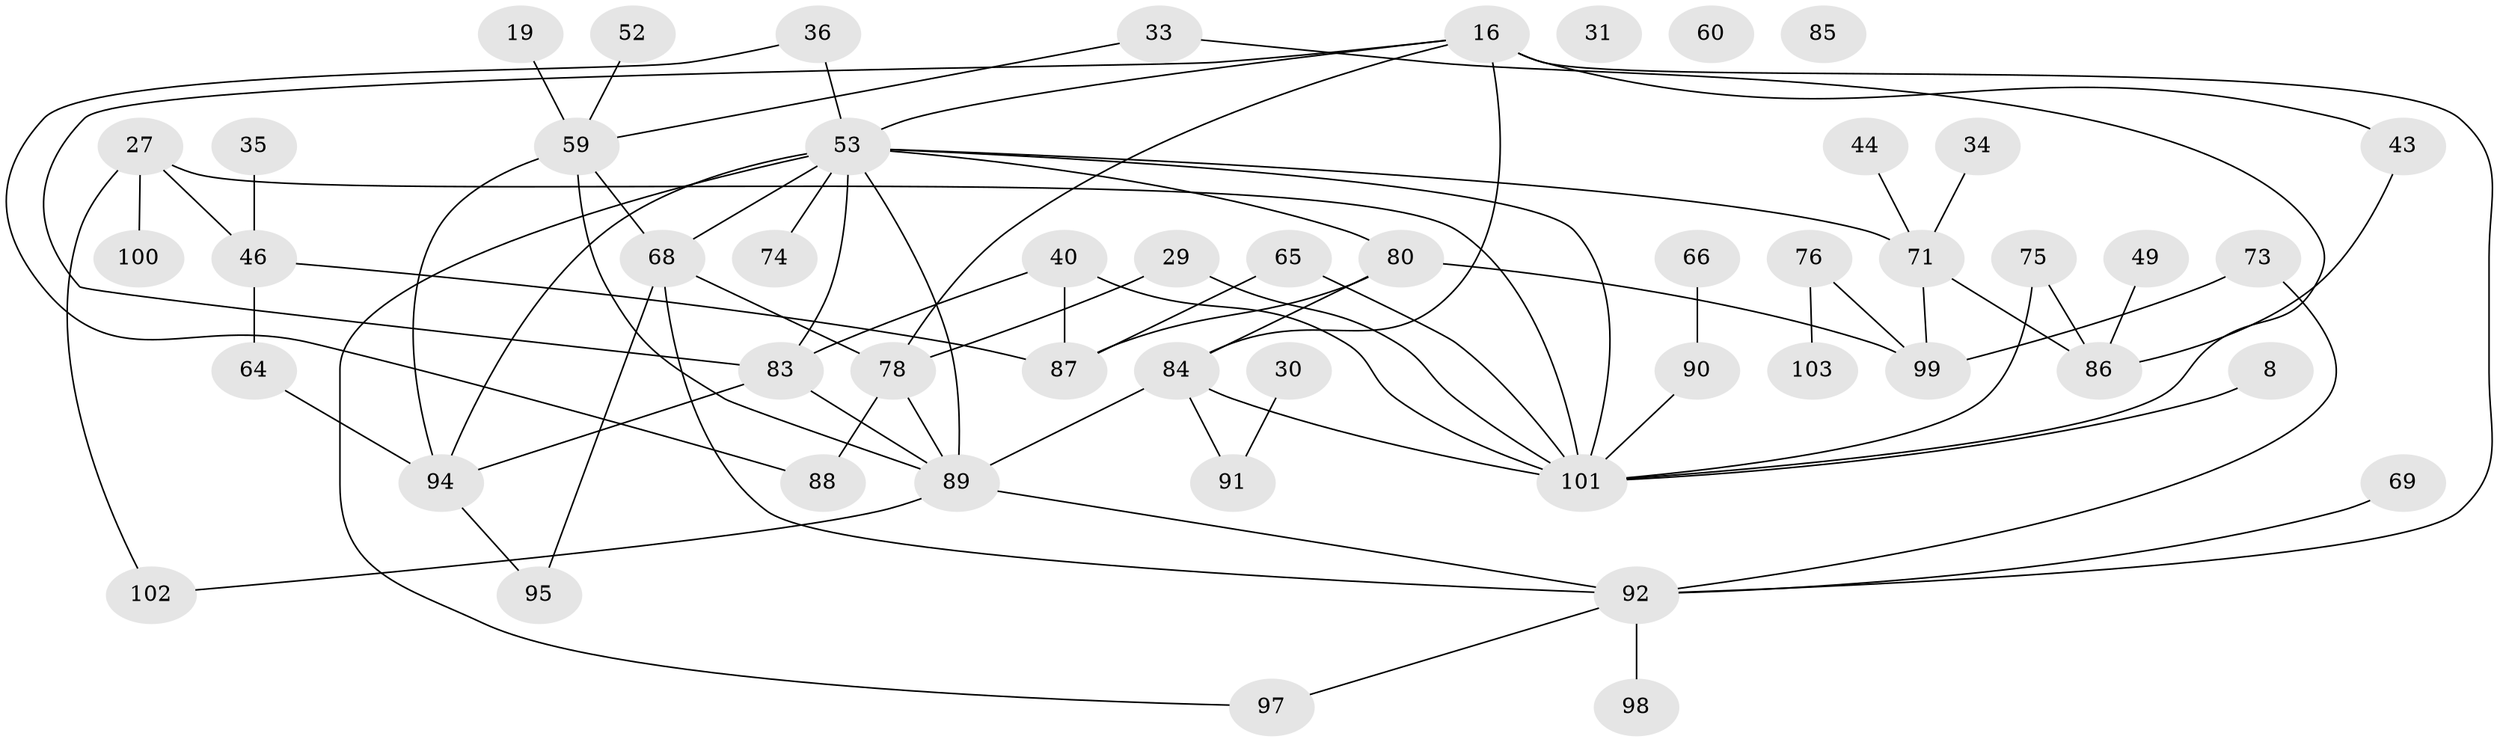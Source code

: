 // original degree distribution, {2: 0.32038834951456313, 6: 0.05825242718446602, 1: 0.18446601941747573, 4: 0.18446601941747573, 7: 0.009708737864077669, 3: 0.1553398058252427, 0: 0.02912621359223301, 5: 0.05825242718446602}
// Generated by graph-tools (version 1.1) at 2025/39/03/09/25 04:39:17]
// undirected, 51 vertices, 74 edges
graph export_dot {
graph [start="1"]
  node [color=gray90,style=filled];
  8;
  16 [super="+3"];
  19;
  27;
  29;
  30;
  31;
  33;
  34;
  35;
  36;
  40;
  43 [super="+18"];
  44;
  46 [super="+7"];
  49;
  52;
  53 [super="+21+39+23+51"];
  59 [super="+38"];
  60;
  64;
  65 [super="+22"];
  66 [super="+12+54"];
  68 [super="+58"];
  69;
  71 [super="+20+47+6"];
  73 [super="+1"];
  74;
  75;
  76;
  78 [super="+41"];
  80 [super="+4+72+79"];
  83 [super="+82"];
  84 [super="+26+48"];
  85;
  86;
  87;
  88;
  89 [super="+13+55+62"];
  90 [super="+28"];
  91;
  92 [super="+50"];
  94 [super="+25"];
  95 [super="+61"];
  97;
  98;
  99;
  100;
  101 [super="+14+67+96+93"];
  102;
  103;
  8 -- 101;
  16 -- 43;
  16 -- 83;
  16 -- 84 [weight=3];
  16 -- 92 [weight=2];
  16 -- 78 [weight=2];
  16 -- 53;
  19 -- 59;
  27 -- 46;
  27 -- 100;
  27 -- 102;
  27 -- 101;
  29 -- 78;
  29 -- 101;
  30 -- 91;
  33 -- 59;
  33 -- 101;
  34 -- 71;
  35 -- 46;
  36 -- 88;
  36 -- 53;
  40 -- 83;
  40 -- 87;
  40 -- 101 [weight=2];
  43 -- 86;
  44 -- 71;
  46 -- 64;
  46 -- 87;
  49 -- 86;
  52 -- 59;
  53 -- 80 [weight=2];
  53 -- 71 [weight=3];
  53 -- 74;
  53 -- 97;
  53 -- 94;
  53 -- 89;
  53 -- 68;
  53 -- 101 [weight=3];
  53 -- 83;
  59 -- 94 [weight=2];
  59 -- 68;
  59 -- 89;
  64 -- 94;
  65 -- 101;
  65 -- 87;
  66 -- 90 [weight=2];
  68 -- 95;
  68 -- 78;
  68 -- 92;
  69 -- 92;
  71 -- 99;
  71 -- 86;
  73 -- 92;
  73 -- 99;
  75 -- 86;
  75 -- 101;
  76 -- 99;
  76 -- 103;
  78 -- 88;
  78 -- 89;
  80 -- 87;
  80 -- 99;
  80 -- 84 [weight=2];
  83 -- 94;
  83 -- 89;
  84 -- 101 [weight=2];
  84 -- 91;
  84 -- 89;
  89 -- 92 [weight=2];
  89 -- 102;
  90 -- 101;
  92 -- 97;
  92 -- 98;
  94 -- 95;
}
